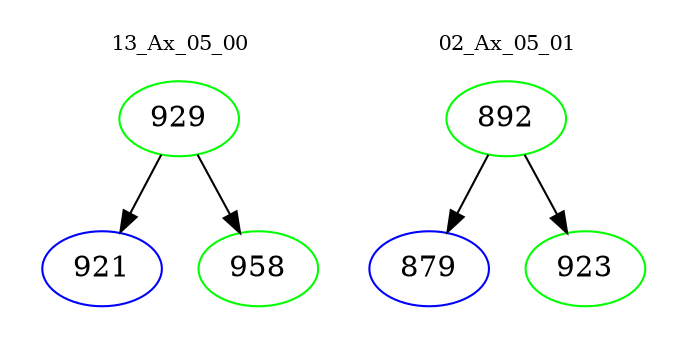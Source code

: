 digraph{
subgraph cluster_0 {
color = white
label = "13_Ax_05_00";
fontsize=10;
T0_929 [label="929", color="green"]
T0_929 -> T0_921 [color="black"]
T0_921 [label="921", color="blue"]
T0_929 -> T0_958 [color="black"]
T0_958 [label="958", color="green"]
}
subgraph cluster_1 {
color = white
label = "02_Ax_05_01";
fontsize=10;
T1_892 [label="892", color="green"]
T1_892 -> T1_879 [color="black"]
T1_879 [label="879", color="blue"]
T1_892 -> T1_923 [color="black"]
T1_923 [label="923", color="green"]
}
}
